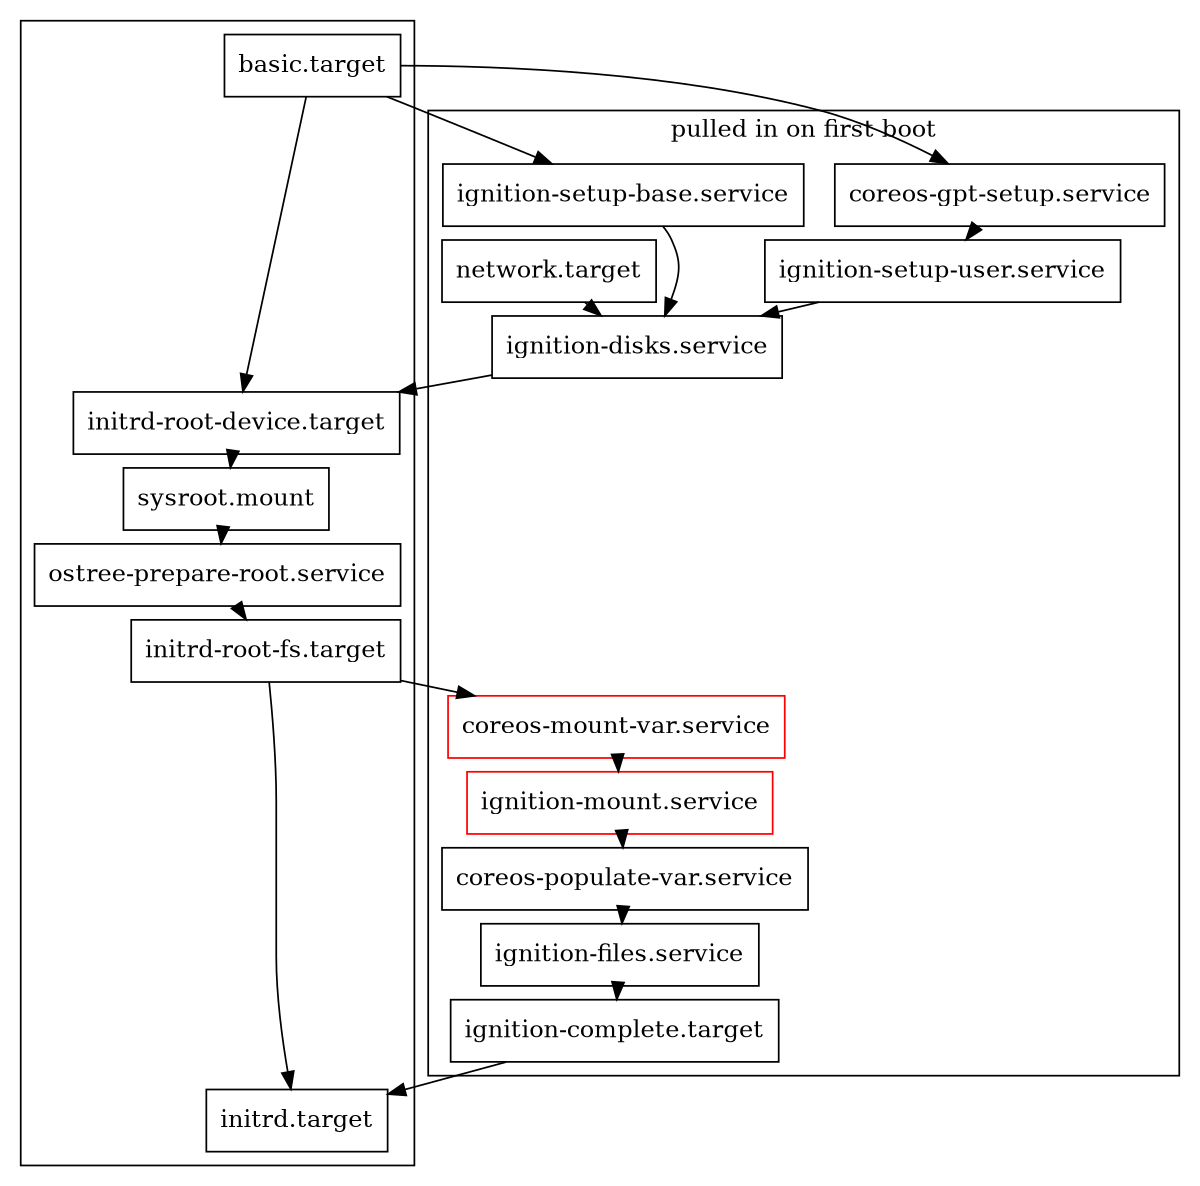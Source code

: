 digraph initramfs {
	compound=true
	newrank=true
	size=8
	ranksep=0.1

	node [shape=box]

	subgraph cluster_normal {
		center=true
		basic [label="basic.target"]
		rootdev [label="initrd-root-device.target"]
		sysroot [label="sysroot.mount"]
		oproot [label="ostree-prepare-root.service"]
		rootfs [label="initrd-root-fs.target"]
		initrd [label="initrd.target"]

		basic -> rootdev -> sysroot -> oproot -> rootfs -> initrd
	}

	subgraph cluster_firstboot {
		label="pulled in on first boot"

		gpt [label="coreos-gpt-setup.service"]
		ignuser [label="ignition-setup-user.service"]
		ignbase [label="ignition-setup-base.service"]
		network [label="network.target"]
		igndisks [label="ignition-disks.service"]

		mountvar [label="coreos-mount-var.service" color=red]
		ignmount [label="ignition-mount.service" color=red]
		popvar [label="coreos-populate-var.service"]
		ignfiles [label="ignition-files.service"]
		igncomplete [label="ignition-complete.target"]

		gpt -> ignuser
		ignbase -> igndisks
		ignuser -> igndisks
		network -> igndisks

		mountvar -> ignmount -> popvar -> ignfiles -> igncomplete
	}

	basic -> gpt
	basic -> ignbase
	igndisks -> rootdev
	rootfs -> mountvar
	igncomplete -> initrd
}
